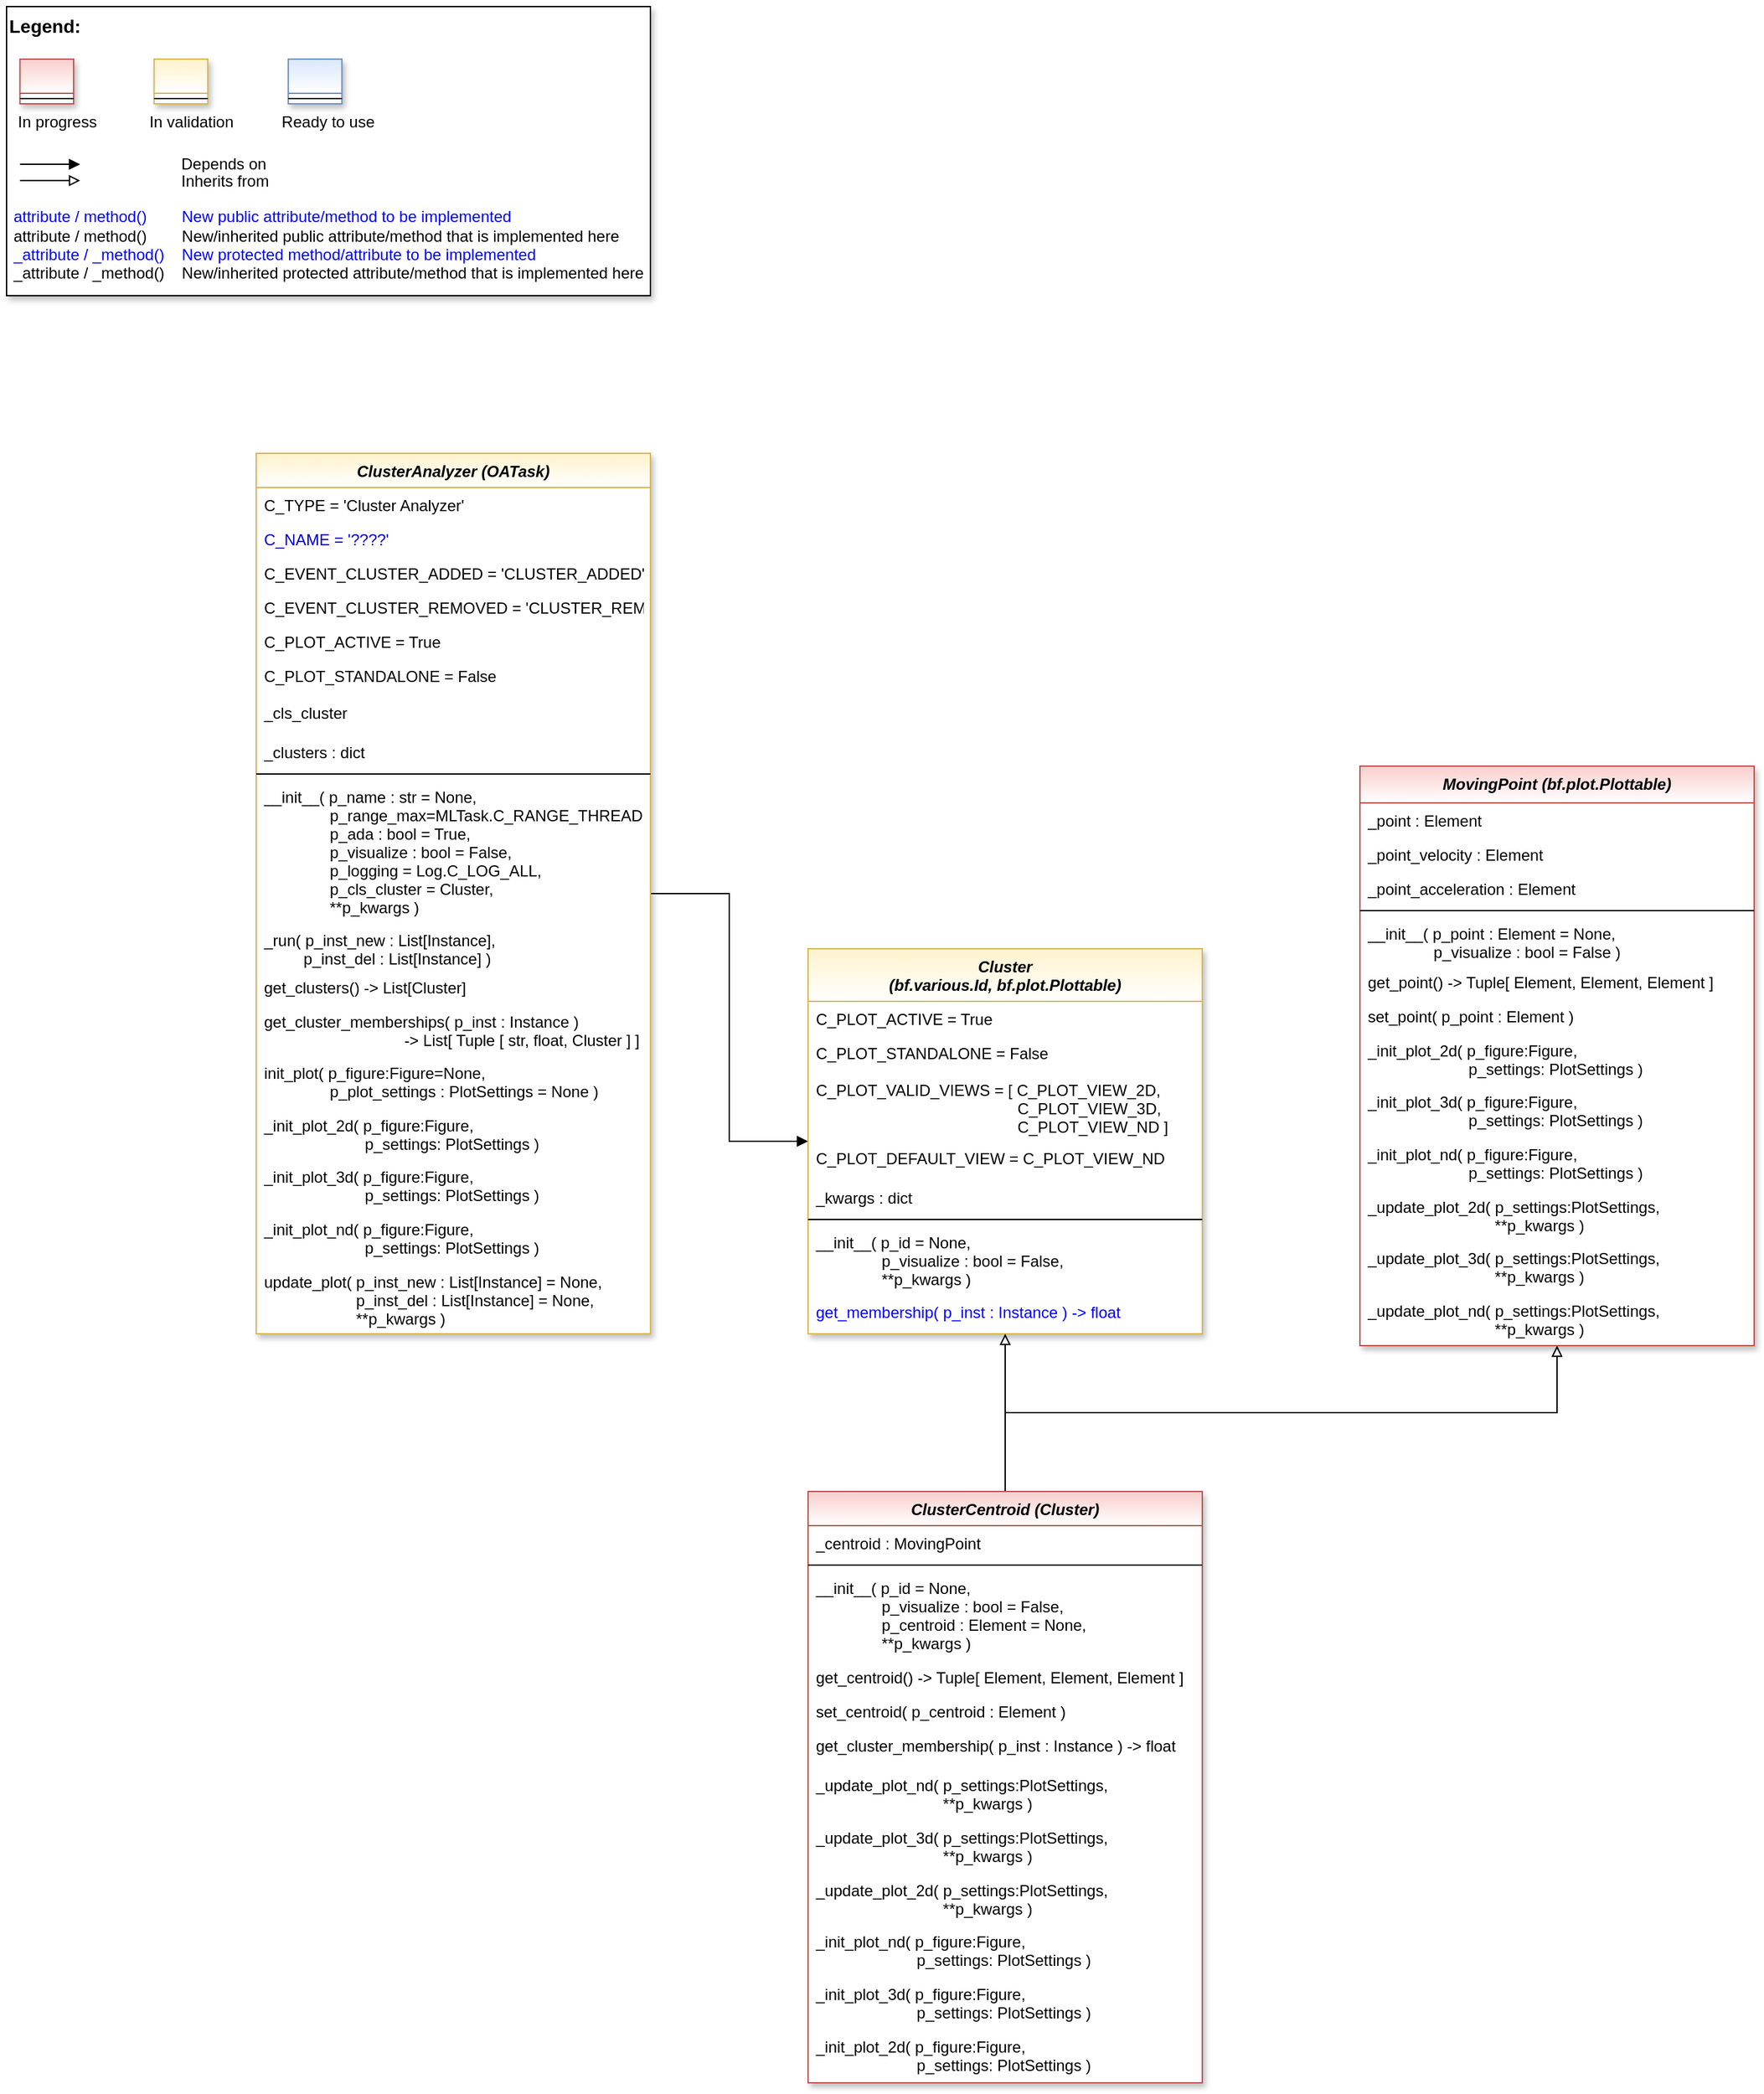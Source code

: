 <mxfile version="20.7.4" type="device"><diagram id="C5RBs43oDa-KdzZeNtuy" name="Page-1"><mxGraphModel dx="2894" dy="1236" grid="1" gridSize="10" guides="1" tooltips="1" connect="1" arrows="1" fold="1" page="1" pageScale="1" pageWidth="2336" pageHeight="1654" math="0" shadow="0"><root><mxCell id="WIyWlLk6GJQsqaUBKTNV-0"/><mxCell id="WIyWlLk6GJQsqaUBKTNV-1" parent="WIyWlLk6GJQsqaUBKTNV-0"/><mxCell id="fcJVb3HREh7NScvAmxeq-0" value="" style="group" parent="WIyWlLk6GJQsqaUBKTNV-1" vertex="1" connectable="0"><mxGeometry x="40" y="40" width="490" height="220" as="geometry"/></mxCell><mxCell id="fcJVb3HREh7NScvAmxeq-1" value="&lt;font color=&quot;#000000&quot; size=&quot;1&quot;&gt;&lt;b style=&quot;font-size: 14px&quot;&gt;Legend:&lt;br&gt;&lt;/b&gt;&lt;/font&gt;&lt;br&gt;&lt;br&gt;&lt;br&gt;&lt;font color=&quot;#0000ff&quot; style=&quot;font-size: 6px&quot;&gt;&lt;br&gt;&lt;/font&gt;&lt;span style=&quot;color: rgb(0 , 0 , 0)&quot;&gt;&lt;font style=&quot;font-size: 4px&quot;&gt;&amp;nbsp; &amp;nbsp;&lt;/font&gt;&amp;nbsp;In progress&amp;nbsp; &amp;nbsp; &amp;nbsp; &amp;nbsp; &amp;nbsp; &amp;nbsp; In validation&amp;nbsp; &amp;nbsp; &amp;nbsp; &amp;nbsp; &amp;nbsp; &amp;nbsp;Ready to use&lt;/span&gt;&lt;font color=&quot;#000000&quot;&gt;&amp;nbsp;&lt;br&gt;&lt;/font&gt;&lt;font color=&quot;#0000ff&quot;&gt;&lt;br&gt;&lt;br&gt;&lt;br&gt;&lt;br&gt;&amp;nbsp;attribute / method()&amp;nbsp; &amp;nbsp; &amp;nbsp; &amp;nbsp; New public attribute/method to be implemented&lt;/font&gt;&lt;br&gt;&lt;font color=&quot;#000000&quot;&gt;&amp;nbsp;&lt;/font&gt;&lt;font color=&quot;#000000&quot;&gt;attribute / method()&lt;span&gt;&#9;&lt;/span&gt;&amp;nbsp; &amp;nbsp; &amp;nbsp; &amp;nbsp;New/inherited public attribute/method that is implemented here&lt;br&gt;&lt;/font&gt;&lt;font color=&quot;#0000ff&quot;&gt;&amp;nbsp;_attribute /&amp;nbsp;&lt;/font&gt;&lt;font color=&quot;#0000ff&quot;&gt;_method()&amp;nbsp; &amp;nbsp; New protected method/attribute to be implemented&lt;/font&gt;&lt;br&gt;&lt;font color=&quot;#000000&quot;&gt;&amp;nbsp;_attribute / _method()&amp;nbsp; &amp;nbsp; New/inherited protected attribute/method that is implemented here&lt;br&gt;&lt;/font&gt;&lt;font color=&quot;#000000&quot;&gt;&lt;br&gt;&lt;br&gt;&lt;br&gt;&lt;br&gt;&lt;br&gt;&lt;/font&gt;" style="text;html=1;align=left;verticalAlign=top;whiteSpace=wrap;rounded=0;fontColor=#006600;strokeColor=#000000;shadow=1;fillColor=#ffffff;" parent="fcJVb3HREh7NScvAmxeq-0" vertex="1"><mxGeometry width="490.0" height="220" as="geometry"/></mxCell><mxCell id="fcJVb3HREh7NScvAmxeq-2" value="Depends on" style="endArrow=block;html=1;labelPosition=right;verticalLabelPosition=middle;align=left;verticalAlign=middle;endFill=1;fontSize=12;" parent="fcJVb3HREh7NScvAmxeq-0" edge="1"><mxGeometry x="-1623.125" y="-2180" width="51.042" height="50" as="geometry"><mxPoint x="10.208" y="120.003" as="sourcePoint"/><mxPoint x="55.991" y="120.003" as="targetPoint"/><mxPoint x="98" as="offset"/><Array as="points"><mxPoint x="30.625" y="120"/></Array></mxGeometry></mxCell><mxCell id="fcJVb3HREh7NScvAmxeq-3" value="Inherits from" style="endArrow=block;html=1;labelPosition=right;verticalLabelPosition=middle;align=left;verticalAlign=middle;endFill=0;fontSize=12;" parent="fcJVb3HREh7NScvAmxeq-0" edge="1"><mxGeometry x="-1623.125" y="-2180" width="51.042" height="50" as="geometry"><mxPoint x="10.208" y="132.385" as="sourcePoint"/><mxPoint x="55.991" y="132.385" as="targetPoint"/><mxPoint x="98" y="1" as="offset"/></mxGeometry></mxCell><mxCell id="fcJVb3HREh7NScvAmxeq-4" value="" style="swimlane;fontStyle=3;align=center;verticalAlign=top;childLayout=stackLayout;horizontal=1;startSize=26;horizontalStack=0;resizeParent=1;resizeLast=0;collapsible=1;marginBottom=0;rounded=0;shadow=1;strokeWidth=1;fillColor=#f8cecc;strokeColor=#b85450;gradientColor=#ffffff;swimlaneFillColor=#ffffff;" parent="fcJVb3HREh7NScvAmxeq-0" vertex="1"><mxGeometry x="10.208" y="40" width="40.833" height="34" as="geometry"><mxRectangle x="230" y="140" width="160" height="26" as="alternateBounds"/></mxGeometry></mxCell><mxCell id="fcJVb3HREh7NScvAmxeq-5" value="" style="line;html=1;strokeWidth=1;align=left;verticalAlign=middle;spacingTop=-1;spacingLeft=3;spacingRight=3;rotatable=0;labelPosition=right;points=[];portConstraint=eastwest;" parent="fcJVb3HREh7NScvAmxeq-4" vertex="1"><mxGeometry y="26" width="40.833" height="8" as="geometry"/></mxCell><mxCell id="fcJVb3HREh7NScvAmxeq-6" value="" style="swimlane;fontStyle=3;align=center;verticalAlign=top;childLayout=stackLayout;horizontal=1;startSize=26;horizontalStack=0;resizeParent=1;resizeLast=0;collapsible=1;marginBottom=0;rounded=0;shadow=1;strokeWidth=1;fillColor=#fff2cc;strokeColor=#d6b656;gradientColor=#ffffff;swimlaneFillColor=#ffffff;" parent="fcJVb3HREh7NScvAmxeq-0" vertex="1"><mxGeometry x="112.292" y="40" width="40.833" height="34" as="geometry"><mxRectangle x="230" y="140" width="160" height="26" as="alternateBounds"/></mxGeometry></mxCell><mxCell id="fcJVb3HREh7NScvAmxeq-7" value="" style="line;html=1;strokeWidth=1;align=left;verticalAlign=middle;spacingTop=-1;spacingLeft=3;spacingRight=3;rotatable=0;labelPosition=right;points=[];portConstraint=eastwest;" parent="fcJVb3HREh7NScvAmxeq-6" vertex="1"><mxGeometry y="26" width="40.833" height="8" as="geometry"/></mxCell><mxCell id="fcJVb3HREh7NScvAmxeq-8" value="" style="swimlane;fontStyle=3;align=center;verticalAlign=top;childLayout=stackLayout;horizontal=1;startSize=26;horizontalStack=0;resizeParent=1;resizeLast=0;collapsible=1;marginBottom=0;rounded=0;shadow=1;strokeWidth=1;fillColor=#dae8fc;strokeColor=#6c8ebf;gradientColor=#ffffff;swimlaneFillColor=#ffffff;" parent="fcJVb3HREh7NScvAmxeq-0" vertex="1"><mxGeometry x="214.375" y="40" width="40.833" height="34" as="geometry"><mxRectangle x="230" y="140" width="160" height="26" as="alternateBounds"/></mxGeometry></mxCell><mxCell id="fcJVb3HREh7NScvAmxeq-9" value="" style="line;html=1;strokeWidth=1;align=left;verticalAlign=middle;spacingTop=-1;spacingLeft=3;spacingRight=3;rotatable=0;labelPosition=right;points=[];portConstraint=eastwest;" parent="fcJVb3HREh7NScvAmxeq-8" vertex="1"><mxGeometry y="26" width="40.833" height="8" as="geometry"/></mxCell><mxCell id="8to30gGF-NwvKGgbKM0f-0" style="edgeStyle=orthogonalEdgeStyle;rounded=0;orthogonalLoop=1;jettySize=auto;html=1;endArrow=block;endFill=1;" parent="WIyWlLk6GJQsqaUBKTNV-1" source="fdyP1tWBDfPf_pqGQ-dC-91" target="ZzQm4s6gQr2k5gAJpQ90-0" edge="1"><mxGeometry relative="1" as="geometry"/></mxCell><mxCell id="fdyP1tWBDfPf_pqGQ-dC-91" value="ClusterAnalyzer (OATask)" style="swimlane;fontStyle=3;align=center;verticalAlign=top;childLayout=stackLayout;horizontal=1;startSize=26;horizontalStack=0;resizeParent=1;resizeLast=0;collapsible=1;marginBottom=0;rounded=0;shadow=1;strokeWidth=1;fillColor=#fff2cc;strokeColor=#d6b656;swimlaneFillColor=#ffffff;gradientColor=#FFFFFF;" parent="WIyWlLk6GJQsqaUBKTNV-1" vertex="1"><mxGeometry x="230" y="380" width="300" height="670" as="geometry"><mxRectangle x="230" y="140" width="160" height="26" as="alternateBounds"/></mxGeometry></mxCell><mxCell id="u_LcHSpNlp2SDuldC6Ik-1" value="C_TYPE = 'Cluster Analyzer'" style="text;align=left;verticalAlign=top;spacingLeft=4;spacingRight=4;overflow=hidden;rotatable=0;points=[[0,0.5],[1,0.5]];portConstraint=eastwest;fontColor=default;" parent="fdyP1tWBDfPf_pqGQ-dC-91" vertex="1"><mxGeometry y="26" width="300" height="26" as="geometry"/></mxCell><mxCell id="ha-FynVWbeqEeqbahRzi-0" value="C_NAME = '????'" style="text;align=left;verticalAlign=top;spacingLeft=4;spacingRight=4;overflow=hidden;rotatable=0;points=[[0,0.5],[1,0.5]];portConstraint=eastwest;fontColor=#0000CC;" parent="fdyP1tWBDfPf_pqGQ-dC-91" vertex="1"><mxGeometry y="52" width="300" height="26" as="geometry"/></mxCell><mxCell id="FSbazA9buHETMWcpUqeL-2" value="C_EVENT_CLUSTER_ADDED = 'CLUSTER_ADDED'" style="text;align=left;verticalAlign=top;spacingLeft=4;spacingRight=4;overflow=hidden;rotatable=0;points=[[0,0.5],[1,0.5]];portConstraint=eastwest;fontColor=default;" parent="fdyP1tWBDfPf_pqGQ-dC-91" vertex="1"><mxGeometry y="78" width="300" height="26" as="geometry"/></mxCell><mxCell id="FSbazA9buHETMWcpUqeL-3" value="C_EVENT_CLUSTER_REMOVED = 'CLUSTER_REMOVED'" style="text;align=left;verticalAlign=top;spacingLeft=4;spacingRight=4;overflow=hidden;rotatable=0;points=[[0,0.5],[1,0.5]];portConstraint=eastwest;fontColor=default;" parent="fdyP1tWBDfPf_pqGQ-dC-91" vertex="1"><mxGeometry y="104" width="300" height="26" as="geometry"/></mxCell><mxCell id="NiR23lWWdtpF8f0qRRbo-54" value="C_PLOT_ACTIVE = True" style="text;align=left;verticalAlign=top;spacingLeft=4;spacingRight=4;overflow=hidden;rotatable=0;points=[[0,0.5],[1,0.5]];portConstraint=eastwest;fontColor=default;" parent="fdyP1tWBDfPf_pqGQ-dC-91" vertex="1"><mxGeometry y="130" width="300" height="26" as="geometry"/></mxCell><mxCell id="NiR23lWWdtpF8f0qRRbo-55" value="C_PLOT_STANDALONE = False" style="text;align=left;verticalAlign=top;spacingLeft=4;spacingRight=4;overflow=hidden;rotatable=0;points=[[0,0.5],[1,0.5]];portConstraint=eastwest;fontColor=default;" parent="fdyP1tWBDfPf_pqGQ-dC-91" vertex="1"><mxGeometry y="156" width="300" height="28" as="geometry"/></mxCell><mxCell id="kwwsB1o3Xoa45IJOqoYI-13" value="_cls_cluster" style="text;align=left;verticalAlign=top;spacingLeft=4;spacingRight=4;overflow=hidden;rotatable=0;points=[[0,0.5],[1,0.5]];portConstraint=eastwest;fontColor=default;" parent="fdyP1tWBDfPf_pqGQ-dC-91" vertex="1"><mxGeometry y="184" width="300" height="30" as="geometry"/></mxCell><mxCell id="KbXGNwIy8tF2vyQGKh3L-16" value="_clusters : dict" style="text;align=left;verticalAlign=top;spacingLeft=4;spacingRight=4;overflow=hidden;rotatable=0;points=[[0,0.5],[1,0.5]];portConstraint=eastwest;fontColor=default;" parent="fdyP1tWBDfPf_pqGQ-dC-91" vertex="1"><mxGeometry y="214" width="300" height="26" as="geometry"/></mxCell><mxCell id="fdyP1tWBDfPf_pqGQ-dC-95" value="" style="line;html=1;strokeWidth=1;align=left;verticalAlign=middle;spacingTop=-1;spacingLeft=3;spacingRight=3;rotatable=0;labelPosition=right;points=[];portConstraint=eastwest;" parent="fdyP1tWBDfPf_pqGQ-dC-91" vertex="1"><mxGeometry y="240" width="300" height="8" as="geometry"/></mxCell><mxCell id="tHnWimVgxmXVisinzfcg-1" value="__init__( p_name : str = None,&#10;               p_range_max=MLTask.C_RANGE_THREAD,&#10;               p_ada : bool = True,&#10;               p_visualize : bool = False,&#10;               p_logging = Log.C_LOG_ALL,&#10;               p_cls_cluster = Cluster,&#10;               **p_kwargs )" style="text;align=left;verticalAlign=top;spacingLeft=4;spacingRight=4;overflow=hidden;rotatable=0;points=[[0,0.5],[1,0.5]];portConstraint=eastwest;fontColor=default;" parent="fdyP1tWBDfPf_pqGQ-dC-91" vertex="1"><mxGeometry y="248" width="300" height="109" as="geometry"/></mxCell><mxCell id="FSbazA9buHETMWcpUqeL-1" value="_run( p_inst_new : List[Instance], &#10;         p_inst_del : List[Instance] )" style="text;align=left;verticalAlign=top;spacingLeft=4;spacingRight=4;overflow=hidden;rotatable=0;points=[[0,0.5],[1,0.5]];portConstraint=eastwest;fontColor=default;" parent="fdyP1tWBDfPf_pqGQ-dC-91" vertex="1"><mxGeometry y="357" width="300" height="36" as="geometry"/></mxCell><mxCell id="NC4ok9Ms9W8lQ4tfJlZF-27" value="get_clusters() -&gt; List[Cluster]" style="text;align=left;verticalAlign=top;spacingLeft=4;spacingRight=4;overflow=hidden;rotatable=0;points=[[0,0.5],[1,0.5]];portConstraint=eastwest;fontColor=default;" parent="fdyP1tWBDfPf_pqGQ-dC-91" vertex="1"><mxGeometry y="393" width="300" height="26" as="geometry"/></mxCell><mxCell id="MdppRDNMOQBX0Ns-GjJF-3" value="get_cluster_memberships( p_inst : Instance ) &#10;                                -&gt; List[ Tuple [ str, float, Cluster ] ]" style="text;align=left;verticalAlign=top;spacingLeft=4;spacingRight=4;overflow=hidden;rotatable=0;points=[[0,0.5],[1,0.5]];portConstraint=eastwest;fontColor=default;" parent="fdyP1tWBDfPf_pqGQ-dC-91" vertex="1"><mxGeometry y="419" width="300" height="39" as="geometry"/></mxCell><mxCell id="1s4E6dsTAfM4Sj1OL9Xe-2" value="init_plot( p_figure:Figure=None, &#10;               p_plot_settings : PlotSettings = None )" style="text;align=left;verticalAlign=top;spacingLeft=4;spacingRight=4;overflow=hidden;rotatable=0;points=[[0,0.5],[1,0.5]];portConstraint=eastwest;fontColor=default;" vertex="1" parent="fdyP1tWBDfPf_pqGQ-dC-91"><mxGeometry y="458" width="300" height="40" as="geometry"/></mxCell><mxCell id="1s4E6dsTAfM4Sj1OL9Xe-3" value="_init_plot_2d( p_figure:Figure, &#10;                       p_settings: PlotSettings )" style="text;align=left;verticalAlign=top;spacingLeft=4;spacingRight=4;overflow=hidden;rotatable=0;points=[[0,0.5],[1,0.5]];portConstraint=eastwest;fontColor=default;" vertex="1" parent="fdyP1tWBDfPf_pqGQ-dC-91"><mxGeometry y="498" width="300" height="39" as="geometry"/></mxCell><mxCell id="1s4E6dsTAfM4Sj1OL9Xe-4" value="_init_plot_3d( p_figure:Figure, &#10;                       p_settings: PlotSettings )" style="text;align=left;verticalAlign=top;spacingLeft=4;spacingRight=4;overflow=hidden;rotatable=0;points=[[0,0.5],[1,0.5]];portConstraint=eastwest;fontColor=default;" vertex="1" parent="fdyP1tWBDfPf_pqGQ-dC-91"><mxGeometry y="537" width="300" height="40" as="geometry"/></mxCell><mxCell id="1s4E6dsTAfM4Sj1OL9Xe-5" value="_init_plot_nd( p_figure:Figure, &#10;                       p_settings: PlotSettings )" style="text;align=left;verticalAlign=top;spacingLeft=4;spacingRight=4;overflow=hidden;rotatable=0;points=[[0,0.5],[1,0.5]];portConstraint=eastwest;fontColor=default;" vertex="1" parent="fdyP1tWBDfPf_pqGQ-dC-91"><mxGeometry y="577" width="300" height="40" as="geometry"/></mxCell><mxCell id="1s4E6dsTAfM4Sj1OL9Xe-1" value="update_plot( p_inst_new : List[Instance] = None, &#10;                     p_inst_del : List[Instance] = None,&#10;                     **p_kwargs )" style="text;align=left;verticalAlign=top;spacingLeft=4;spacingRight=4;overflow=hidden;rotatable=0;points=[[0,0.5],[1,0.5]];portConstraint=eastwest;fontColor=default;" vertex="1" parent="fdyP1tWBDfPf_pqGQ-dC-91"><mxGeometry y="617" width="300" height="52" as="geometry"/></mxCell><mxCell id="ZzQm4s6gQr2k5gAJpQ90-0" value="Cluster &#10;(bf.various.Id, bf.plot.Plottable)" style="swimlane;fontStyle=3;align=center;verticalAlign=top;childLayout=stackLayout;horizontal=1;startSize=40;horizontalStack=0;resizeParent=1;resizeLast=0;collapsible=1;marginBottom=0;rounded=0;shadow=1;strokeWidth=1;fillColor=#fff2cc;strokeColor=#d6b656;swimlaneFillColor=#ffffff;gradientColor=#FFFFFF;" parent="WIyWlLk6GJQsqaUBKTNV-1" vertex="1"><mxGeometry x="650" y="757" width="300" height="293" as="geometry"><mxRectangle x="230" y="140" width="160" height="26" as="alternateBounds"/></mxGeometry></mxCell><mxCell id="KbXGNwIy8tF2vyQGKh3L-18" value="C_PLOT_ACTIVE = True" style="text;align=left;verticalAlign=top;spacingLeft=4;spacingRight=4;overflow=hidden;rotatable=0;points=[[0,0.5],[1,0.5]];portConstraint=eastwest;fontColor=default;" parent="ZzQm4s6gQr2k5gAJpQ90-0" vertex="1"><mxGeometry y="40" width="300" height="26" as="geometry"/></mxCell><mxCell id="KbXGNwIy8tF2vyQGKh3L-17" value="C_PLOT_STANDALONE = False" style="text;align=left;verticalAlign=top;spacingLeft=4;spacingRight=4;overflow=hidden;rotatable=0;points=[[0,0.5],[1,0.5]];portConstraint=eastwest;fontColor=default;" parent="ZzQm4s6gQr2k5gAJpQ90-0" vertex="1"><mxGeometry y="66" width="300" height="28" as="geometry"/></mxCell><mxCell id="1s4E6dsTAfM4Sj1OL9Xe-6" value="C_PLOT_VALID_VIEWS = [ C_PLOT_VIEW_2D,&#10;                                              C_PLOT_VIEW_3D,&#10;                                              C_PLOT_VIEW_ND ]" style="text;align=left;verticalAlign=top;spacingLeft=4;spacingRight=4;overflow=hidden;rotatable=0;points=[[0,0.5],[1,0.5]];portConstraint=eastwest;fontColor=default;" vertex="1" parent="ZzQm4s6gQr2k5gAJpQ90-0"><mxGeometry y="94" width="300" height="52" as="geometry"/></mxCell><mxCell id="1s4E6dsTAfM4Sj1OL9Xe-7" value="C_PLOT_DEFAULT_VIEW = C_PLOT_VIEW_ND" style="text;align=left;verticalAlign=top;spacingLeft=4;spacingRight=4;overflow=hidden;rotatable=0;points=[[0,0.5],[1,0.5]];portConstraint=eastwest;fontColor=default;" vertex="1" parent="ZzQm4s6gQr2k5gAJpQ90-0"><mxGeometry y="146" width="300" height="30" as="geometry"/></mxCell><mxCell id="KbXGNwIy8tF2vyQGKh3L-12" value="_kwargs : dict" style="text;align=left;verticalAlign=top;spacingLeft=4;spacingRight=4;overflow=hidden;rotatable=0;points=[[0,0.5],[1,0.5]];portConstraint=eastwest;fontColor=default;" parent="ZzQm4s6gQr2k5gAJpQ90-0" vertex="1"><mxGeometry y="176" width="300" height="26" as="geometry"/></mxCell><mxCell id="ZzQm4s6gQr2k5gAJpQ90-3" value="" style="line;html=1;strokeWidth=1;align=left;verticalAlign=middle;spacingTop=-1;spacingLeft=3;spacingRight=3;rotatable=0;labelPosition=right;points=[];portConstraint=eastwest;" parent="ZzQm4s6gQr2k5gAJpQ90-0" vertex="1"><mxGeometry y="202" width="300" height="8" as="geometry"/></mxCell><mxCell id="kwwsB1o3Xoa45IJOqoYI-29" value="__init__( p_id = None, &#10;               p_visualize : bool = False,&#10;               **p_kwargs )" style="text;align=left;verticalAlign=top;spacingLeft=4;spacingRight=4;overflow=hidden;rotatable=0;points=[[0,0.5],[1,0.5]];portConstraint=eastwest;fontColor=default;" parent="ZzQm4s6gQr2k5gAJpQ90-0" vertex="1"><mxGeometry y="210" width="300" height="53" as="geometry"/></mxCell><mxCell id="kwwsB1o3Xoa45IJOqoYI-11" value="get_membership( p_inst : Instance ) -&gt; float" style="text;align=left;verticalAlign=top;spacingLeft=4;spacingRight=4;overflow=hidden;rotatable=0;points=[[0,0.5],[1,0.5]];portConstraint=eastwest;fontColor=#0000FF;" parent="ZzQm4s6gQr2k5gAJpQ90-0" vertex="1"><mxGeometry y="263" width="300" height="30" as="geometry"/></mxCell><mxCell id="KbXGNwIy8tF2vyQGKh3L-19" style="edgeStyle=orthogonalEdgeStyle;rounded=0;orthogonalLoop=1;jettySize=auto;html=1;fontColor=default;endArrow=block;endFill=0;" parent="WIyWlLk6GJQsqaUBKTNV-1" source="wgUTGSHIKvsrYvQJ55uV-24" target="ZzQm4s6gQr2k5gAJpQ90-0" edge="1"><mxGeometry relative="1" as="geometry"/></mxCell><mxCell id="1s4E6dsTAfM4Sj1OL9Xe-43" style="edgeStyle=orthogonalEdgeStyle;rounded=0;orthogonalLoop=1;jettySize=auto;html=1;fontColor=default;endArrow=block;endFill=0;" edge="1" parent="WIyWlLk6GJQsqaUBKTNV-1" source="wgUTGSHIKvsrYvQJ55uV-24" target="1s4E6dsTAfM4Sj1OL9Xe-28"><mxGeometry relative="1" as="geometry"><Array as="points"><mxPoint x="800" y="1110"/><mxPoint x="1220" y="1110"/></Array></mxGeometry></mxCell><mxCell id="wgUTGSHIKvsrYvQJ55uV-24" value="ClusterCentroid (Cluster)" style="swimlane;fontStyle=3;align=center;verticalAlign=top;childLayout=stackLayout;horizontal=1;startSize=26;horizontalStack=0;resizeParent=1;resizeLast=0;collapsible=1;marginBottom=0;rounded=0;shadow=1;strokeWidth=1;fillColor=#f8cecc;strokeColor=#b85450;swimlaneFillColor=#ffffff;gradientColor=#ffffff;" parent="WIyWlLk6GJQsqaUBKTNV-1" vertex="1"><mxGeometry x="650" y="1170" width="300" height="450" as="geometry"><mxRectangle x="230" y="140" width="160" height="26" as="alternateBounds"/></mxGeometry></mxCell><mxCell id="wgUTGSHIKvsrYvQJ55uV-32" value="_centroid : MovingPoint" style="text;align=left;verticalAlign=top;spacingLeft=4;spacingRight=4;overflow=hidden;rotatable=0;points=[[0,0.5],[1,0.5]];portConstraint=eastwest;" parent="wgUTGSHIKvsrYvQJ55uV-24" vertex="1"><mxGeometry y="26" width="300" height="26" as="geometry"/></mxCell><mxCell id="wgUTGSHIKvsrYvQJ55uV-42" value="" style="line;html=1;strokeWidth=1;align=left;verticalAlign=middle;spacingTop=-1;spacingLeft=3;spacingRight=3;rotatable=0;labelPosition=right;points=[];portConstraint=eastwest;" parent="wgUTGSHIKvsrYvQJ55uV-24" vertex="1"><mxGeometry y="52" width="300" height="8" as="geometry"/></mxCell><mxCell id="1s4E6dsTAfM4Sj1OL9Xe-8" value="__init__( p_id = None, &#10;               p_visualize : bool = False,&#10;               p_centroid : Element = None,&#10;               **p_kwargs )" style="text;align=left;verticalAlign=top;spacingLeft=4;spacingRight=4;overflow=hidden;rotatable=0;points=[[0,0.5],[1,0.5]];portConstraint=eastwest;fontColor=default;" vertex="1" parent="wgUTGSHIKvsrYvQJ55uV-24"><mxGeometry y="60" width="300" height="68" as="geometry"/></mxCell><mxCell id="wgUTGSHIKvsrYvQJ55uV-58" value="get_centroid() -&gt; Tuple[ Element, Element, Element ]" style="text;align=left;verticalAlign=top;spacingLeft=4;spacingRight=4;overflow=hidden;rotatable=0;points=[[0,0.5],[1,0.5]];portConstraint=eastwest;" parent="wgUTGSHIKvsrYvQJ55uV-24" vertex="1"><mxGeometry y="128" width="300" height="26" as="geometry"/></mxCell><mxCell id="1s4E6dsTAfM4Sj1OL9Xe-9" value="set_centroid( p_centroid : Element )" style="text;align=left;verticalAlign=top;spacingLeft=4;spacingRight=4;overflow=hidden;rotatable=0;points=[[0,0.5],[1,0.5]];portConstraint=eastwest;" vertex="1" parent="wgUTGSHIKvsrYvQJ55uV-24"><mxGeometry y="154" width="300" height="26" as="geometry"/></mxCell><mxCell id="kwwsB1o3Xoa45IJOqoYI-34" value="get_cluster_membership( p_inst : Instance ) -&gt; float" style="text;align=left;verticalAlign=top;spacingLeft=4;spacingRight=4;overflow=hidden;rotatable=0;points=[[0,0.5],[1,0.5]];portConstraint=eastwest;fontColor=default;" parent="wgUTGSHIKvsrYvQJ55uV-24" vertex="1"><mxGeometry y="180" width="300" height="30" as="geometry"/></mxCell><mxCell id="kwwsB1o3Xoa45IJOqoYI-25" value="_update_plot_nd( p_settings:PlotSettings,&#10;                             **p_kwargs )" style="text;align=left;verticalAlign=top;spacingLeft=4;spacingRight=4;overflow=hidden;rotatable=0;points=[[0,0.5],[1,0.5]];portConstraint=eastwest;fontColor=default;" parent="wgUTGSHIKvsrYvQJ55uV-24" vertex="1"><mxGeometry y="210" width="300" height="40" as="geometry"/></mxCell><mxCell id="kwwsB1o3Xoa45IJOqoYI-24" value="_update_plot_3d( p_settings:PlotSettings,&#10;                             **p_kwargs )" style="text;align=left;verticalAlign=top;spacingLeft=4;spacingRight=4;overflow=hidden;rotatable=0;points=[[0,0.5],[1,0.5]];portConstraint=eastwest;fontColor=default;" parent="wgUTGSHIKvsrYvQJ55uV-24" vertex="1"><mxGeometry y="250" width="300" height="40" as="geometry"/></mxCell><mxCell id="kwwsB1o3Xoa45IJOqoYI-23" value="_update_plot_2d( p_settings:PlotSettings,&#10;                             **p_kwargs )" style="text;align=left;verticalAlign=top;spacingLeft=4;spacingRight=4;overflow=hidden;rotatable=0;points=[[0,0.5],[1,0.5]];portConstraint=eastwest;fontColor=default;" parent="wgUTGSHIKvsrYvQJ55uV-24" vertex="1"><mxGeometry y="290" width="300" height="39" as="geometry"/></mxCell><mxCell id="kwwsB1o3Xoa45IJOqoYI-22" value="_init_plot_nd( p_figure:Figure, &#10;                       p_settings: PlotSettings )" style="text;align=left;verticalAlign=top;spacingLeft=4;spacingRight=4;overflow=hidden;rotatable=0;points=[[0,0.5],[1,0.5]];portConstraint=eastwest;fontColor=default;" parent="wgUTGSHIKvsrYvQJ55uV-24" vertex="1"><mxGeometry y="329" width="300" height="40" as="geometry"/></mxCell><mxCell id="kwwsB1o3Xoa45IJOqoYI-21" value="_init_plot_3d( p_figure:Figure, &#10;                       p_settings: PlotSettings )" style="text;align=left;verticalAlign=top;spacingLeft=4;spacingRight=4;overflow=hidden;rotatable=0;points=[[0,0.5],[1,0.5]];portConstraint=eastwest;fontColor=default;" parent="wgUTGSHIKvsrYvQJ55uV-24" vertex="1"><mxGeometry y="369" width="300" height="40" as="geometry"/></mxCell><mxCell id="kwwsB1o3Xoa45IJOqoYI-20" value="_init_plot_2d( p_figure:Figure, &#10;                       p_settings: PlotSettings )" style="text;align=left;verticalAlign=top;spacingLeft=4;spacingRight=4;overflow=hidden;rotatable=0;points=[[0,0.5],[1,0.5]];portConstraint=eastwest;fontColor=default;" parent="wgUTGSHIKvsrYvQJ55uV-24" vertex="1"><mxGeometry y="409" width="300" height="39" as="geometry"/></mxCell><mxCell id="1s4E6dsTAfM4Sj1OL9Xe-28" value="MovingPoint (bf.plot.Plottable)" style="swimlane;fontStyle=3;align=center;verticalAlign=top;childLayout=stackLayout;horizontal=1;startSize=28;horizontalStack=0;resizeParent=1;resizeLast=0;collapsible=1;marginBottom=0;rounded=0;shadow=1;strokeWidth=1;fillColor=#f8cecc;strokeColor=#b85450;swimlaneFillColor=#ffffff;gradientColor=#ffffff;" vertex="1" parent="WIyWlLk6GJQsqaUBKTNV-1"><mxGeometry x="1070" y="618" width="300" height="441" as="geometry"><mxRectangle x="230" y="140" width="160" height="26" as="alternateBounds"/></mxGeometry></mxCell><mxCell id="1s4E6dsTAfM4Sj1OL9Xe-29" value="_point : Element" style="text;align=left;verticalAlign=top;spacingLeft=4;spacingRight=4;overflow=hidden;rotatable=0;points=[[0,0.5],[1,0.5]];portConstraint=eastwest;" vertex="1" parent="1s4E6dsTAfM4Sj1OL9Xe-28"><mxGeometry y="28" width="300" height="26" as="geometry"/></mxCell><mxCell id="1s4E6dsTAfM4Sj1OL9Xe-30" value="_point_velocity : Element" style="text;align=left;verticalAlign=top;spacingLeft=4;spacingRight=4;overflow=hidden;rotatable=0;points=[[0,0.5],[1,0.5]];portConstraint=eastwest;" vertex="1" parent="1s4E6dsTAfM4Sj1OL9Xe-28"><mxGeometry y="54" width="300" height="26" as="geometry"/></mxCell><mxCell id="1s4E6dsTAfM4Sj1OL9Xe-31" value="_point_acceleration : Element" style="text;align=left;verticalAlign=top;spacingLeft=4;spacingRight=4;overflow=hidden;rotatable=0;points=[[0,0.5],[1,0.5]];portConstraint=eastwest;" vertex="1" parent="1s4E6dsTAfM4Sj1OL9Xe-28"><mxGeometry y="80" width="300" height="26" as="geometry"/></mxCell><mxCell id="1s4E6dsTAfM4Sj1OL9Xe-32" value="" style="line;html=1;strokeWidth=1;align=left;verticalAlign=middle;spacingTop=-1;spacingLeft=3;spacingRight=3;rotatable=0;labelPosition=right;points=[];portConstraint=eastwest;" vertex="1" parent="1s4E6dsTAfM4Sj1OL9Xe-28"><mxGeometry y="106" width="300" height="8" as="geometry"/></mxCell><mxCell id="1s4E6dsTAfM4Sj1OL9Xe-33" value="__init__( p_point : Element = None,&#10;               p_visualize : bool = False )" style="text;align=left;verticalAlign=top;spacingLeft=4;spacingRight=4;overflow=hidden;rotatable=0;points=[[0,0.5],[1,0.5]];portConstraint=eastwest;fontColor=default;" vertex="1" parent="1s4E6dsTAfM4Sj1OL9Xe-28"><mxGeometry y="114" width="300" height="37" as="geometry"/></mxCell><mxCell id="1s4E6dsTAfM4Sj1OL9Xe-34" value="get_point() -&gt; Tuple[ Element, Element, Element ]" style="text;align=left;verticalAlign=top;spacingLeft=4;spacingRight=4;overflow=hidden;rotatable=0;points=[[0,0.5],[1,0.5]];portConstraint=eastwest;" vertex="1" parent="1s4E6dsTAfM4Sj1OL9Xe-28"><mxGeometry y="151" width="300" height="26" as="geometry"/></mxCell><mxCell id="1s4E6dsTAfM4Sj1OL9Xe-35" value="set_point( p_point : Element )" style="text;align=left;verticalAlign=top;spacingLeft=4;spacingRight=4;overflow=hidden;rotatable=0;points=[[0,0.5],[1,0.5]];portConstraint=eastwest;" vertex="1" parent="1s4E6dsTAfM4Sj1OL9Xe-28"><mxGeometry y="177" width="300" height="26" as="geometry"/></mxCell><mxCell id="1s4E6dsTAfM4Sj1OL9Xe-37" value="_init_plot_2d( p_figure:Figure, &#10;                       p_settings: PlotSettings )" style="text;align=left;verticalAlign=top;spacingLeft=4;spacingRight=4;overflow=hidden;rotatable=0;points=[[0,0.5],[1,0.5]];portConstraint=eastwest;fontColor=default;" vertex="1" parent="1s4E6dsTAfM4Sj1OL9Xe-28"><mxGeometry y="203" width="300" height="39" as="geometry"/></mxCell><mxCell id="1s4E6dsTAfM4Sj1OL9Xe-38" value="_init_plot_3d( p_figure:Figure, &#10;                       p_settings: PlotSettings )" style="text;align=left;verticalAlign=top;spacingLeft=4;spacingRight=4;overflow=hidden;rotatable=0;points=[[0,0.5],[1,0.5]];portConstraint=eastwest;fontColor=default;" vertex="1" parent="1s4E6dsTAfM4Sj1OL9Xe-28"><mxGeometry y="242" width="300" height="40" as="geometry"/></mxCell><mxCell id="1s4E6dsTAfM4Sj1OL9Xe-39" value="_init_plot_nd( p_figure:Figure, &#10;                       p_settings: PlotSettings )" style="text;align=left;verticalAlign=top;spacingLeft=4;spacingRight=4;overflow=hidden;rotatable=0;points=[[0,0.5],[1,0.5]];portConstraint=eastwest;fontColor=default;" vertex="1" parent="1s4E6dsTAfM4Sj1OL9Xe-28"><mxGeometry y="282" width="300" height="40" as="geometry"/></mxCell><mxCell id="1s4E6dsTAfM4Sj1OL9Xe-40" value="_update_plot_2d( p_settings:PlotSettings,&#10;                             **p_kwargs )" style="text;align=left;verticalAlign=top;spacingLeft=4;spacingRight=4;overflow=hidden;rotatable=0;points=[[0,0.5],[1,0.5]];portConstraint=eastwest;fontColor=default;" vertex="1" parent="1s4E6dsTAfM4Sj1OL9Xe-28"><mxGeometry y="322" width="300" height="39" as="geometry"/></mxCell><mxCell id="1s4E6dsTAfM4Sj1OL9Xe-41" value="_update_plot_3d( p_settings:PlotSettings,&#10;                             **p_kwargs )" style="text;align=left;verticalAlign=top;spacingLeft=4;spacingRight=4;overflow=hidden;rotatable=0;points=[[0,0.5],[1,0.5]];portConstraint=eastwest;fontColor=default;" vertex="1" parent="1s4E6dsTAfM4Sj1OL9Xe-28"><mxGeometry y="361" width="300" height="40" as="geometry"/></mxCell><mxCell id="1s4E6dsTAfM4Sj1OL9Xe-42" value="_update_plot_nd( p_settings:PlotSettings,&#10;                             **p_kwargs )" style="text;align=left;verticalAlign=top;spacingLeft=4;spacingRight=4;overflow=hidden;rotatable=0;points=[[0,0.5],[1,0.5]];portConstraint=eastwest;fontColor=default;" vertex="1" parent="1s4E6dsTAfM4Sj1OL9Xe-28"><mxGeometry y="401" width="300" height="40" as="geometry"/></mxCell></root></mxGraphModel></diagram></mxfile>
